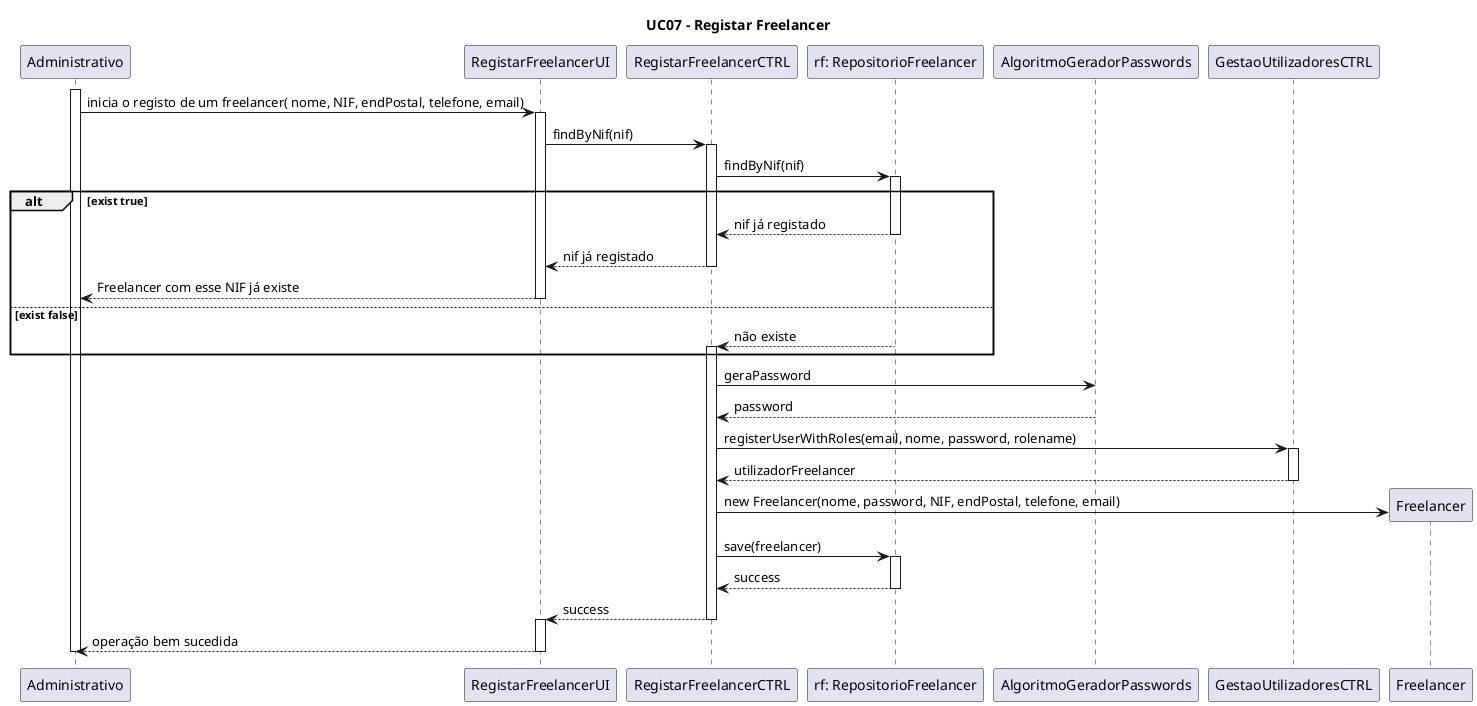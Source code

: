 @startuml

title UC07 - Registar Freelancer

participant "Administrativo" as Administrativo
participant "RegistarFreelancerUI" as RegistarFreelancerUI
participant "RegistarFreelancerCTRL" as RegistarFreelancerCTRL
participant "rf: RepositorioFreelancer" as RepositorioFreelancer


activate Administrativo
Administrativo -> RegistarFreelancerUI : inicia o registo de um freelancer( nome, NIF, endPostal, telefone, email)
activate RegistarFreelancerUI
RegistarFreelancerUI -> RegistarFreelancerCTRL: findByNif(nif)
activate RegistarFreelancerCTRL
RegistarFreelancerCTRL -> RepositorioFreelancer: findByNif(nif)
activate RepositorioFreelancer
alt exist true
    RepositorioFreelancer --> RegistarFreelancerCTRL: nif já registado
    deactivate RepositorioFreelancer
    RegistarFreelancerCTRL --> RegistarFreelancerUI: nif já registado
    deactivate RegistarFreelancerCTRL
    RegistarFreelancerUI --> Administrativo: Freelancer com esse NIF já existe
    deactivate RegistarFreelancerUI

else exist false
    RepositorioFreelancer --> RegistarFreelancerCTRL: não existe
    activate RegistarFreelancerCTRL
    
end

RegistarFreelancerCTRL -> AlgoritmoGeradorPasswords: geraPassword
AlgoritmoGeradorPasswords --> RegistarFreelancerCTRL: password 

RegistarFreelancerCTRL -> GestaoUtilizadoresCTRL: registerUserWithRoles(email, nome, password, rolename)
activate GestaoUtilizadoresCTRL
GestaoUtilizadoresCTRL --> RegistarFreelancerCTRL: utilizadorFreelancer
deactivate GestaoUtilizadoresCTRL
create Freelancer
RegistarFreelancerCTRL -> Freelancer: new Freelancer(nome, password, NIF, endPostal, telefone, email)
RegistarFreelancerCTRL -> RepositorioFreelancer: save(freelancer)
activate RepositorioFreelancer
RepositorioFreelancer --> RegistarFreelancerCTRL: success
deactivate RepositorioFreelancer
RegistarFreelancerCTRL --> RegistarFreelancerUI: success
deactivate RegistarFreelancerCTRL
activate RegistarFreelancerUI
RegistarFreelancerUI --> Administrativo: operação bem sucedida
deactivate RegistarFreelancerUI
deactivate Administrativo




@enduml